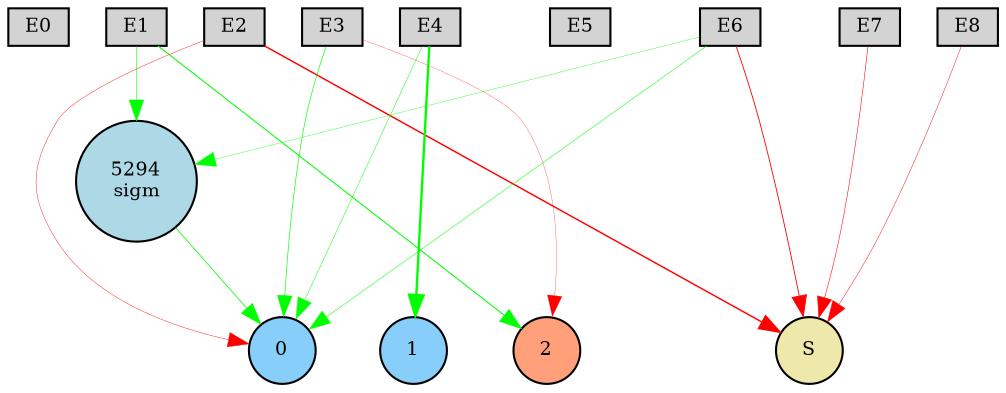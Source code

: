digraph {
	node [fontsize=9 height=0.2 shape=circle width=0.2]
	subgraph inputs {
		node [shape=box style=filled]
		rank=source
		E0 [fillcolor=lightgray]
		E1 [fillcolor=lightgray]
		E0 -> E1 [style=invis]
		E2 [fillcolor=lightgray]
		E1 -> E2 [style=invis]
		E3 [fillcolor=lightgray]
		E2 -> E3 [style=invis]
		E4 [fillcolor=lightgray]
		E3 -> E4 [style=invis]
		E5 [fillcolor=lightgray]
		E4 -> E5 [style=invis]
		E6 [fillcolor=lightgray]
		E5 -> E6 [style=invis]
		E7 [fillcolor=lightgray]
		E6 -> E7 [style=invis]
		E8 [fillcolor=lightgray]
		E7 -> E8 [style=invis]
	}
	subgraph outputs {
		node [style=filled]
		rank=sink
		0 [fillcolor=lightskyblue fontsize=9 height=0.2 shape=circle width=0.2]
		1 [fillcolor=lightskyblue fontsize=9 height=0.2 shape=circle width=0.2]
		0 -> 1 [style=invis]
		2 [fillcolor=lightsalmon fontsize=9 height=0.2 shape=circle width=0.2]
		1 -> 2 [style=invis]
		S [fillcolor=palegoldenrod fontsize=9 height=0.2 shape=circle width=0.2]
		2 -> S [style=invis]
	}
	5294 [label="5294
sigm" fillcolor=lightblue style=filled]
	E6 -> S [color=red penwidth=0.4169036524164881 style=solid]
	E4 -> 0 [color=green penwidth=0.2324452999115596 style=solid]
	E1 -> 2 [color=green penwidth=0.5053074342880527 style=solid]
	E8 -> S [color=red penwidth=0.21559200971210116 style=solid]
	E7 -> S [color=red penwidth=0.2577195497725081 style=solid]
	E2 -> S [color=red penwidth=0.6936834706753269 style=solid]
	E6 -> 0 [color=green penwidth=0.2478369783270483 style=solid]
	E3 -> 2 [color=red penwidth=0.13167979309484584 style=solid]
	E3 -> 0 [color=green penwidth=0.3053710532599663 style=solid]
	E4 -> 1 [color=green penwidth=1.1373172687550734 style=solid]
	E6 -> 5294 [color=green penwidth=0.17232018274170224 style=solid]
	5294 -> 0 [color=green penwidth=0.3748662843200318 style=solid]
	E2 -> 0 [color=red penwidth=0.1954038861936564 style=solid]
	E1 -> 5294 [color=green penwidth=0.2642310178261456 style=solid]
}
